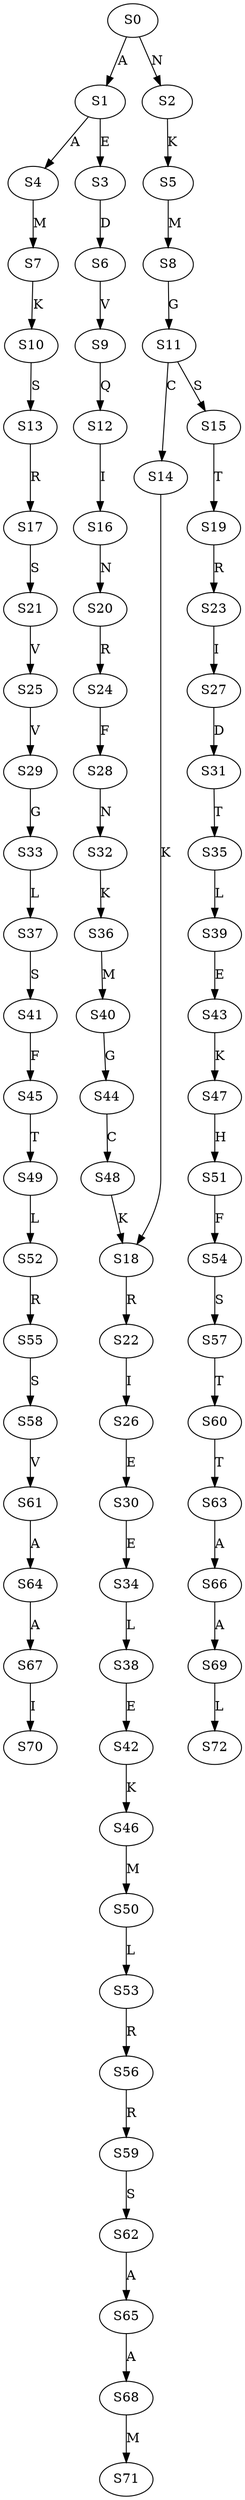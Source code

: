 strict digraph  {
	S0 -> S1 [ label = A ];
	S0 -> S2 [ label = N ];
	S1 -> S3 [ label = E ];
	S1 -> S4 [ label = A ];
	S2 -> S5 [ label = K ];
	S3 -> S6 [ label = D ];
	S4 -> S7 [ label = M ];
	S5 -> S8 [ label = M ];
	S6 -> S9 [ label = V ];
	S7 -> S10 [ label = K ];
	S8 -> S11 [ label = G ];
	S9 -> S12 [ label = Q ];
	S10 -> S13 [ label = S ];
	S11 -> S14 [ label = C ];
	S11 -> S15 [ label = S ];
	S12 -> S16 [ label = I ];
	S13 -> S17 [ label = R ];
	S14 -> S18 [ label = K ];
	S15 -> S19 [ label = T ];
	S16 -> S20 [ label = N ];
	S17 -> S21 [ label = S ];
	S18 -> S22 [ label = R ];
	S19 -> S23 [ label = R ];
	S20 -> S24 [ label = R ];
	S21 -> S25 [ label = V ];
	S22 -> S26 [ label = I ];
	S23 -> S27 [ label = I ];
	S24 -> S28 [ label = F ];
	S25 -> S29 [ label = V ];
	S26 -> S30 [ label = E ];
	S27 -> S31 [ label = D ];
	S28 -> S32 [ label = N ];
	S29 -> S33 [ label = G ];
	S30 -> S34 [ label = E ];
	S31 -> S35 [ label = T ];
	S32 -> S36 [ label = K ];
	S33 -> S37 [ label = L ];
	S34 -> S38 [ label = L ];
	S35 -> S39 [ label = L ];
	S36 -> S40 [ label = M ];
	S37 -> S41 [ label = S ];
	S38 -> S42 [ label = E ];
	S39 -> S43 [ label = E ];
	S40 -> S44 [ label = G ];
	S41 -> S45 [ label = F ];
	S42 -> S46 [ label = K ];
	S43 -> S47 [ label = K ];
	S44 -> S48 [ label = C ];
	S45 -> S49 [ label = T ];
	S46 -> S50 [ label = M ];
	S47 -> S51 [ label = H ];
	S48 -> S18 [ label = K ];
	S49 -> S52 [ label = L ];
	S50 -> S53 [ label = L ];
	S51 -> S54 [ label = F ];
	S52 -> S55 [ label = R ];
	S53 -> S56 [ label = R ];
	S54 -> S57 [ label = S ];
	S55 -> S58 [ label = S ];
	S56 -> S59 [ label = R ];
	S57 -> S60 [ label = T ];
	S58 -> S61 [ label = V ];
	S59 -> S62 [ label = S ];
	S60 -> S63 [ label = T ];
	S61 -> S64 [ label = A ];
	S62 -> S65 [ label = A ];
	S63 -> S66 [ label = A ];
	S64 -> S67 [ label = A ];
	S65 -> S68 [ label = A ];
	S66 -> S69 [ label = A ];
	S67 -> S70 [ label = I ];
	S68 -> S71 [ label = M ];
	S69 -> S72 [ label = L ];
}
